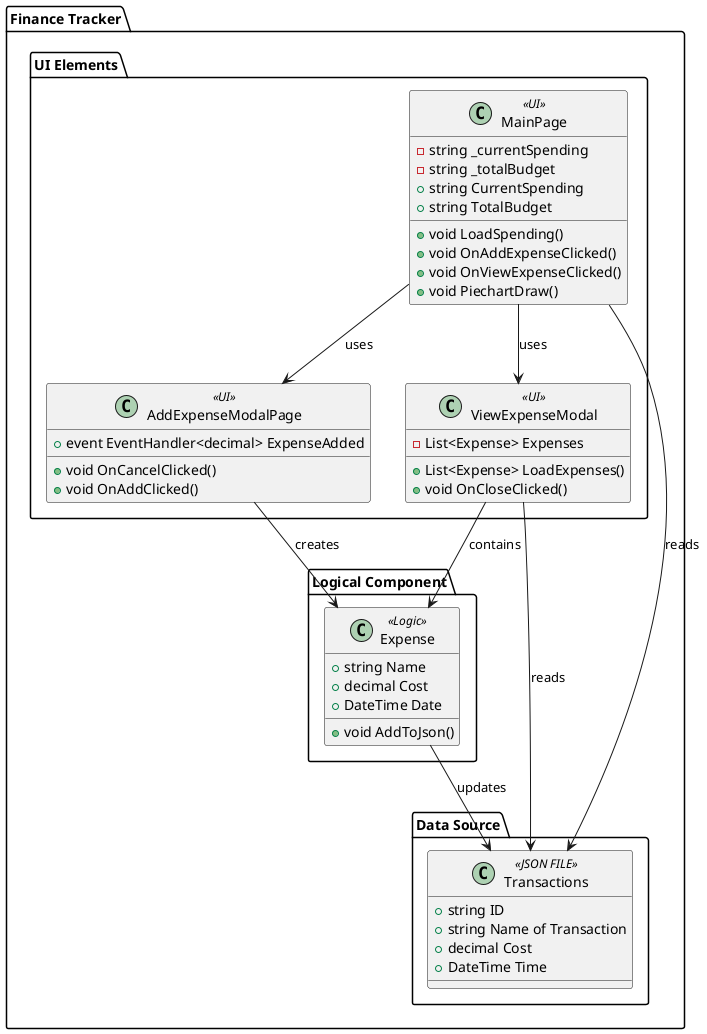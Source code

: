 ﻿@startuml
skinparam maxWidth 2000

package "Finance Tracker" {
    package "UI Elements" {
        class MainPage <<UI>> {
            - string _currentSpending
            - string _totalBudget
            + string CurrentSpending
            + string TotalBudget
            + void LoadSpending()
            + void OnAddExpenseClicked()
            + void OnViewExpenseClicked()
            + void PiechartDraw()
        }

        class AddExpenseModalPage <<UI>> {
            + event EventHandler<decimal> ExpenseAdded
            + void OnCancelClicked()
            + void OnAddClicked()
        }

        class ViewExpenseModal <<UI>> {
            - List<Expense> Expenses
            + List<Expense> LoadExpenses()
            + void OnCloseClicked()
        }
    }

    package "Logical Component" {
        class Expense <<Logic>> {
            + string Name
            + decimal Cost
            + DateTime Date
            + void AddToJson()
        }
    }

    package "Data Source" {
        class Transactions <<JSON FILE>> {
            + string ID
            + string Name of Transaction
            + decimal Cost
            + DateTime Time
        }
    }

    MainPage --> AddExpenseModalPage : uses
    MainPage --> ViewExpenseModal : uses
    ViewExpenseModal --> Expense : contains
    AddExpenseModalPage --> Expense : creates
    ViewExpenseModal --> Transactions : reads
    MainPage --> Transactions : reads
    Expense --> Transactions : updates
}

@enduml